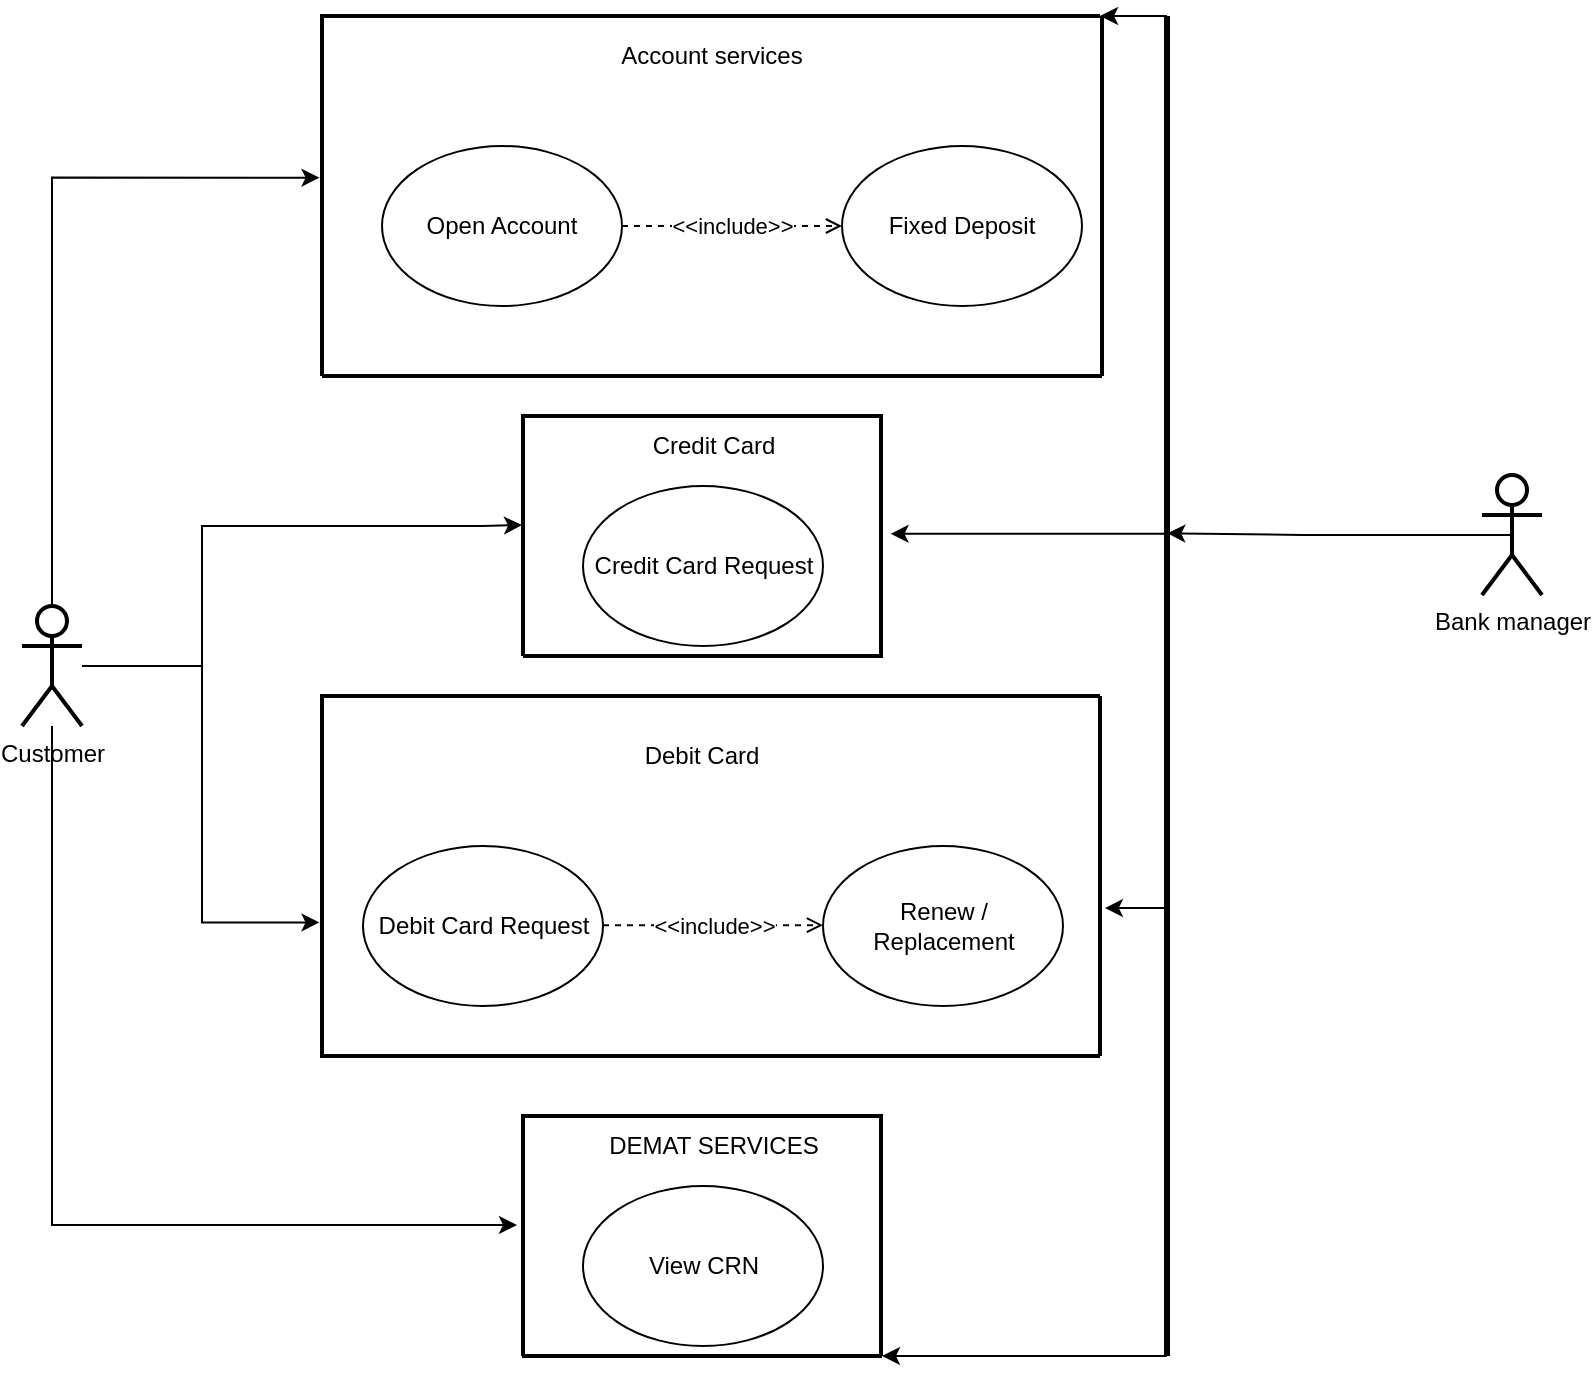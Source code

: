 <mxfile compressed="false" version="16.6.4" type="device">
  <diagram id="leg8R0Sc_TnhsgntIGAf" name="Page-1">
    <mxGraphModel dx="1085" dy="603" grid="1" gridSize="10" guides="1" tooltips="1" connect="1" arrows="1" fold="1" page="1" pageScale="1" pageWidth="827" pageHeight="1169" math="0" shadow="0">
      <root>
        <mxCell id="0" />
        <mxCell id="1" parent="0" />
        <mxCell id="dqKABztNdUeOiQ4xiMBX-2" value="Fixed Deposit" style="ellipse;whiteSpace=wrap;html=1;strokeWidth=1;" vertex="1" parent="1">
          <mxGeometry x="440" y="90" width="120" height="80" as="geometry" />
        </mxCell>
        <mxCell id="dqKABztNdUeOiQ4xiMBX-3" value="Open Account" style="ellipse;whiteSpace=wrap;html=1;strokeWidth=1;" vertex="1" parent="1">
          <mxGeometry x="210" y="90" width="120" height="80" as="geometry" />
        </mxCell>
        <mxCell id="dqKABztNdUeOiQ4xiMBX-4" value="Credit Card Request" style="ellipse;whiteSpace=wrap;html=1;strokeWidth=1;" vertex="1" parent="1">
          <mxGeometry x="310.5" y="260" width="120" height="80" as="geometry" />
        </mxCell>
        <mxCell id="dqKABztNdUeOiQ4xiMBX-5" value="Debit Card Request" style="ellipse;whiteSpace=wrap;html=1;strokeWidth=1;" vertex="1" parent="1">
          <mxGeometry x="200.5" y="440" width="120" height="80" as="geometry" />
        </mxCell>
        <mxCell id="dqKABztNdUeOiQ4xiMBX-6" value="Renew / Replacement" style="ellipse;whiteSpace=wrap;html=1;strokeWidth=1;" vertex="1" parent="1">
          <mxGeometry x="430.5" y="440" width="120" height="80" as="geometry" />
        </mxCell>
        <mxCell id="dqKABztNdUeOiQ4xiMBX-9" value="&lt;div&gt;Account services&lt;/div&gt;" style="rounded=1;whiteSpace=wrap;html=1;strokeWidth=1;arcSize=27;fillColor=none;strokeColor=none;" vertex="1" parent="1">
          <mxGeometry x="310" y="30" width="130" height="30" as="geometry" />
        </mxCell>
        <mxCell id="dqKABztNdUeOiQ4xiMBX-13" value="&amp;lt;&amp;lt;include&amp;gt;&amp;gt;" style="endArrow=open;dashed=1;html=1;endFill=0;rounded=0;" edge="1" parent="1">
          <mxGeometry width="50" height="50" relative="1" as="geometry">
            <mxPoint x="330" y="130" as="sourcePoint" />
            <mxPoint x="440" y="130" as="targetPoint" />
          </mxGeometry>
        </mxCell>
        <mxCell id="dqKABztNdUeOiQ4xiMBX-14" value="join" style="line;strokeWidth=2;labelBackgroundColor=none;fillColor=none;rotation=90;strokeColor=default;fontColor=none;noLabel=1;" vertex="1" parent="1">
          <mxGeometry x="90" y="110" width="180" height="10" as="geometry" />
        </mxCell>
        <mxCell id="dqKABztNdUeOiQ4xiMBX-15" value="join" style="line;strokeWidth=2;labelBackgroundColor=none;fillColor=none;rotation=-180;strokeColor=default;fontColor=none;noLabel=1;" vertex="1" parent="1">
          <mxGeometry x="180" y="200" width="390" height="10" as="geometry" />
        </mxCell>
        <mxCell id="dqKABztNdUeOiQ4xiMBX-16" value="join" style="line;strokeWidth=2;labelBackgroundColor=none;fillColor=none;rotation=90;strokeColor=default;fontColor=none;noLabel=1;" vertex="1" parent="1">
          <mxGeometry x="480" y="110" width="180" height="10" as="geometry" />
        </mxCell>
        <mxCell id="dqKABztNdUeOiQ4xiMBX-17" value="join" style="line;strokeWidth=2;labelBackgroundColor=none;fillColor=none;rotation=-180;strokeColor=default;fontColor=none;noLabel=1;" vertex="1" parent="1">
          <mxGeometry x="179" y="20" width="390" height="10" as="geometry" />
        </mxCell>
        <mxCell id="dqKABztNdUeOiQ4xiMBX-39" style="edgeStyle=orthogonalEdgeStyle;rounded=0;orthogonalLoop=1;jettySize=auto;html=1;fontColor=none;entryX=0.449;entryY=0.625;entryDx=0;entryDy=0;entryPerimeter=0;" edge="1" parent="1" source="dqKABztNdUeOiQ4xiMBX-18" target="dqKABztNdUeOiQ4xiMBX-14">
          <mxGeometry relative="1" as="geometry">
            <Array as="points">
              <mxPoint x="45" y="106" />
            </Array>
          </mxGeometry>
        </mxCell>
        <mxCell id="dqKABztNdUeOiQ4xiMBX-40" style="edgeStyle=orthogonalEdgeStyle;rounded=0;orthogonalLoop=1;jettySize=auto;html=1;fontColor=none;entryX=0.459;entryY=0.55;entryDx=0;entryDy=0;entryPerimeter=0;" edge="1" parent="1" source="dqKABztNdUeOiQ4xiMBX-18" target="dqKABztNdUeOiQ4xiMBX-24">
          <mxGeometry relative="1" as="geometry">
            <Array as="points">
              <mxPoint x="120" y="350" />
              <mxPoint x="120" y="280" />
              <mxPoint x="260" y="280" />
            </Array>
          </mxGeometry>
        </mxCell>
        <mxCell id="dqKABztNdUeOiQ4xiMBX-41" style="edgeStyle=orthogonalEdgeStyle;rounded=0;orthogonalLoop=1;jettySize=auto;html=1;entryX=0.629;entryY=0.625;entryDx=0;entryDy=0;fontColor=none;entryPerimeter=0;" edge="1" parent="1" source="dqKABztNdUeOiQ4xiMBX-18" target="dqKABztNdUeOiQ4xiMBX-29">
          <mxGeometry relative="1" as="geometry">
            <Array as="points">
              <mxPoint x="120" y="350" />
              <mxPoint x="120" y="478" />
            </Array>
          </mxGeometry>
        </mxCell>
        <mxCell id="dqKABztNdUeOiQ4xiMBX-42" style="edgeStyle=orthogonalEdgeStyle;rounded=0;orthogonalLoop=1;jettySize=auto;html=1;fontColor=none;entryX=0.459;entryY=0.8;entryDx=0;entryDy=0;entryPerimeter=0;" edge="1" parent="1" source="dqKABztNdUeOiQ4xiMBX-18" target="dqKABztNdUeOiQ4xiMBX-35">
          <mxGeometry relative="1" as="geometry">
            <Array as="points">
              <mxPoint x="45" y="630" />
            </Array>
          </mxGeometry>
        </mxCell>
        <mxCell id="dqKABztNdUeOiQ4xiMBX-18" value="Customer" style="shape=umlActor;verticalLabelPosition=bottom;verticalAlign=top;html=1;outlineConnect=0;labelBackgroundColor=none;fontColor=none;strokeColor=default;strokeWidth=2;fillColor=none;" vertex="1" parent="1">
          <mxGeometry x="30" y="320" width="30" height="60" as="geometry" />
        </mxCell>
        <mxCell id="dqKABztNdUeOiQ4xiMBX-21" value="join" style="line;strokeWidth=2;labelBackgroundColor=none;fillColor=none;rotation=-180;strokeColor=default;fontColor=none;noLabel=1;" vertex="1" parent="1">
          <mxGeometry x="280" y="220" width="180" height="10" as="geometry" />
        </mxCell>
        <mxCell id="dqKABztNdUeOiQ4xiMBX-22" value="join" style="line;strokeWidth=2;labelBackgroundColor=none;fillColor=none;rotation=-180;strokeColor=default;fontColor=none;noLabel=1;" vertex="1" parent="1">
          <mxGeometry x="280.5" y="340" width="180" height="10" as="geometry" />
        </mxCell>
        <mxCell id="dqKABztNdUeOiQ4xiMBX-24" value="join" style="line;strokeWidth=2;labelBackgroundColor=none;fillColor=none;rotation=90;strokeColor=default;fontColor=none;noLabel=1;" vertex="1" parent="1">
          <mxGeometry x="219.98" y="279.49" width="121.04" height="10" as="geometry" />
        </mxCell>
        <mxCell id="dqKABztNdUeOiQ4xiMBX-25" value="join" style="line;strokeWidth=2;labelBackgroundColor=none;fillColor=none;rotation=90;strokeColor=default;fontColor=none;noLabel=1;" vertex="1" parent="1">
          <mxGeometry x="399.03" y="279.52" width="120.95" height="10" as="geometry" />
        </mxCell>
        <mxCell id="dqKABztNdUeOiQ4xiMBX-26" value="&lt;div&gt;Credit Card&lt;/div&gt;" style="rounded=1;whiteSpace=wrap;html=1;strokeWidth=1;arcSize=27;fillColor=none;strokeColor=none;" vertex="1" parent="1">
          <mxGeometry x="310.5" y="230" width="130" height="20" as="geometry" />
        </mxCell>
        <mxCell id="dqKABztNdUeOiQ4xiMBX-27" value="join" style="line;strokeWidth=2;labelBackgroundColor=none;fillColor=none;rotation=-180;strokeColor=default;fontColor=none;noLabel=1;" vertex="1" parent="1">
          <mxGeometry x="179" y="540" width="390" height="10" as="geometry" />
        </mxCell>
        <mxCell id="dqKABztNdUeOiQ4xiMBX-28" value="join" style="line;strokeWidth=2;labelBackgroundColor=none;fillColor=none;rotation=-180;strokeColor=default;fontColor=none;noLabel=1;" vertex="1" parent="1">
          <mxGeometry x="179" y="360" width="390" height="10" as="geometry" />
        </mxCell>
        <mxCell id="dqKABztNdUeOiQ4xiMBX-29" value="join" style="line;strokeWidth=2;labelBackgroundColor=none;fillColor=none;rotation=90;strokeColor=default;fontColor=none;noLabel=1;" vertex="1" parent="1">
          <mxGeometry x="90" y="450" width="180" height="10" as="geometry" />
        </mxCell>
        <mxCell id="dqKABztNdUeOiQ4xiMBX-30" value="&lt;div&gt;Debit Card&lt;/div&gt;" style="rounded=1;whiteSpace=wrap;html=1;strokeWidth=1;arcSize=27;fillColor=none;strokeColor=none;" vertex="1" parent="1">
          <mxGeometry x="305" y="380" width="130" height="30" as="geometry" />
        </mxCell>
        <mxCell id="dqKABztNdUeOiQ4xiMBX-31" value="join" style="line;strokeWidth=2;labelBackgroundColor=none;fillColor=none;rotation=90;strokeColor=default;fontColor=none;noLabel=1;" vertex="1" parent="1">
          <mxGeometry x="479" y="450" width="180" height="10" as="geometry" />
        </mxCell>
        <mxCell id="dqKABztNdUeOiQ4xiMBX-32" value="&amp;lt;&amp;lt;include&amp;gt;&amp;gt;" style="endArrow=open;dashed=1;html=1;endFill=0;rounded=0;" edge="1" parent="1">
          <mxGeometry width="50" height="50" relative="1" as="geometry">
            <mxPoint x="320.5" y="479.57" as="sourcePoint" />
            <mxPoint x="430.5" y="479.57" as="targetPoint" />
          </mxGeometry>
        </mxCell>
        <mxCell id="dqKABztNdUeOiQ4xiMBX-33" value="View CRN" style="ellipse;whiteSpace=wrap;html=1;strokeWidth=1;" vertex="1" parent="1">
          <mxGeometry x="310.5" y="610" width="120" height="80" as="geometry" />
        </mxCell>
        <mxCell id="dqKABztNdUeOiQ4xiMBX-34" value="join" style="line;strokeWidth=2;labelBackgroundColor=none;fillColor=none;rotation=-180;strokeColor=default;fontColor=none;noLabel=1;" vertex="1" parent="1">
          <mxGeometry x="280" y="570" width="180" height="10" as="geometry" />
        </mxCell>
        <mxCell id="dqKABztNdUeOiQ4xiMBX-35" value="join" style="line;strokeWidth=2;labelBackgroundColor=none;fillColor=none;rotation=90;strokeColor=default;fontColor=none;noLabel=1;" vertex="1" parent="1">
          <mxGeometry x="219.98" y="629.49" width="121.04" height="10" as="geometry" />
        </mxCell>
        <mxCell id="dqKABztNdUeOiQ4xiMBX-36" value="join" style="line;strokeWidth=2;labelBackgroundColor=none;fillColor=none;rotation=90;strokeColor=default;fontColor=none;noLabel=1;" vertex="1" parent="1">
          <mxGeometry x="399.03" y="629.52" width="120.95" height="10" as="geometry" />
        </mxCell>
        <mxCell id="dqKABztNdUeOiQ4xiMBX-37" value="&lt;div&gt;DEMAT SERVICES&lt;/div&gt;" style="rounded=1;whiteSpace=wrap;html=1;strokeWidth=1;arcSize=27;fillColor=none;strokeColor=none;" vertex="1" parent="1">
          <mxGeometry x="310.5" y="580" width="130" height="20" as="geometry" />
        </mxCell>
        <mxCell id="dqKABztNdUeOiQ4xiMBX-38" value="join" style="line;strokeWidth=2;labelBackgroundColor=none;fillColor=none;rotation=-180;strokeColor=default;fontColor=none;noLabel=1;" vertex="1" parent="1">
          <mxGeometry x="280" y="690" width="180" height="10" as="geometry" />
        </mxCell>
        <mxCell id="dqKABztNdUeOiQ4xiMBX-45" style="edgeStyle=orthogonalEdgeStyle;rounded=0;orthogonalLoop=1;jettySize=auto;html=1;exitX=0.5;exitY=0.5;exitDx=0;exitDy=0;exitPerimeter=0;fontColor=none;entryX=0.386;entryY=0.469;entryDx=0;entryDy=0;entryPerimeter=0;" edge="1" parent="1" source="dqKABztNdUeOiQ4xiMBX-44" target="dqKABztNdUeOiQ4xiMBX-46">
          <mxGeometry relative="1" as="geometry">
            <mxPoint x="630" y="290" as="targetPoint" />
            <Array as="points">
              <mxPoint x="670" y="285" />
            </Array>
          </mxGeometry>
        </mxCell>
        <mxCell id="dqKABztNdUeOiQ4xiMBX-44" value="Bank manager" style="shape=umlActor;verticalLabelPosition=bottom;verticalAlign=top;html=1;outlineConnect=0;labelBackgroundColor=none;fontColor=none;strokeColor=default;strokeWidth=2;fillColor=none;" vertex="1" parent="1">
          <mxGeometry x="760" y="254.49" width="30" height="60" as="geometry" />
        </mxCell>
        <mxCell id="dqKABztNdUeOiQ4xiMBX-47" style="edgeStyle=orthogonalEdgeStyle;rounded=0;orthogonalLoop=1;jettySize=auto;html=1;exitX=0;exitY=0.5;exitDx=0;exitDy=0;exitPerimeter=0;entryX=0;entryY=0.5;entryDx=0;entryDy=0;entryPerimeter=0;fontColor=none;" edge="1" parent="1" source="dqKABztNdUeOiQ4xiMBX-46" target="dqKABztNdUeOiQ4xiMBX-17">
          <mxGeometry relative="1" as="geometry" />
        </mxCell>
        <mxCell id="dqKABztNdUeOiQ4xiMBX-48" style="edgeStyle=orthogonalEdgeStyle;rounded=0;orthogonalLoop=1;jettySize=auto;html=1;exitX=1;exitY=0.5;exitDx=0;exitDy=0;exitPerimeter=0;entryX=0;entryY=0.5;entryDx=0;entryDy=0;entryPerimeter=0;fontColor=none;" edge="1" parent="1" source="dqKABztNdUeOiQ4xiMBX-46" target="dqKABztNdUeOiQ4xiMBX-38">
          <mxGeometry relative="1" as="geometry">
            <Array as="points">
              <mxPoint x="550" y="695" />
              <mxPoint x="550" y="695" />
            </Array>
          </mxGeometry>
        </mxCell>
        <mxCell id="dqKABztNdUeOiQ4xiMBX-46" value="" style="line;strokeWidth=3;html=1;labelBackgroundColor=none;fontColor=none;fillColor=none;rotation=90;" vertex="1" parent="1">
          <mxGeometry x="267.49" y="357.54" width="670.01" height="4.97" as="geometry" />
        </mxCell>
        <mxCell id="dqKABztNdUeOiQ4xiMBX-49" style="edgeStyle=orthogonalEdgeStyle;rounded=0;orthogonalLoop=1;jettySize=auto;html=1;entryX=0.495;entryY=0.022;entryDx=0;entryDy=0;entryPerimeter=0;fontColor=none;exitX=0.25;exitY=0.5;exitDx=0;exitDy=0;exitPerimeter=0;" edge="1" parent="1" source="dqKABztNdUeOiQ4xiMBX-46" target="dqKABztNdUeOiQ4xiMBX-25">
          <mxGeometry relative="1" as="geometry">
            <Array as="points">
              <mxPoint x="603" y="284" />
            </Array>
          </mxGeometry>
        </mxCell>
        <mxCell id="dqKABztNdUeOiQ4xiMBX-50" style="edgeStyle=orthogonalEdgeStyle;rounded=0;orthogonalLoop=1;jettySize=auto;html=1;entryX=0.589;entryY=0.257;entryDx=0;entryDy=0;entryPerimeter=0;fontColor=none;exitX=0.664;exitY=0.477;exitDx=0;exitDy=0;exitPerimeter=0;" edge="1" parent="1" source="dqKABztNdUeOiQ4xiMBX-46" target="dqKABztNdUeOiQ4xiMBX-31">
          <mxGeometry relative="1" as="geometry">
            <mxPoint x="580" y="400" as="sourcePoint" />
            <mxPoint x="460.005" y="471.395" as="targetPoint" />
            <Array as="points">
              <mxPoint x="603" y="471" />
            </Array>
          </mxGeometry>
        </mxCell>
      </root>
    </mxGraphModel>
  </diagram>
</mxfile>
